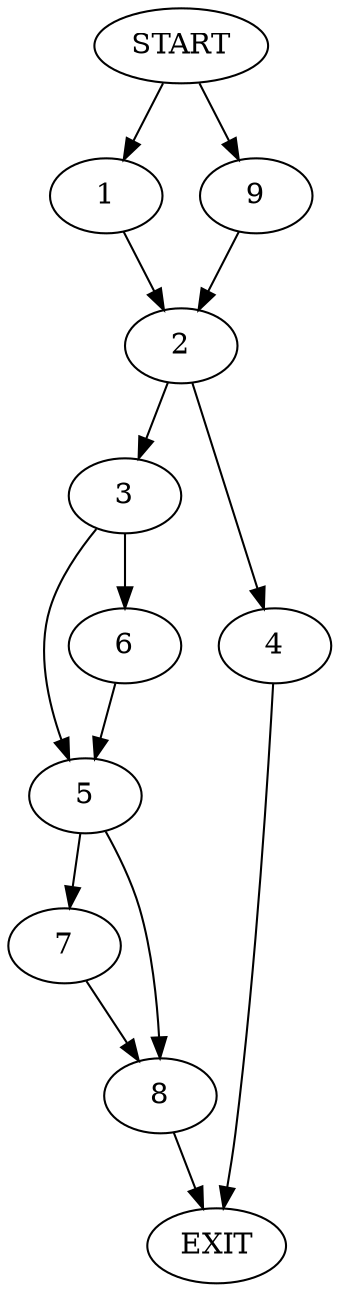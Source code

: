 digraph {
0 [label="START"]
10 [label="EXIT"]
0 -> 1
1 -> 2
2 -> 3
2 -> 4
3 -> 5
3 -> 6
6 -> 5
5 -> 7
5 -> 8
0 -> 9
9 -> 2
4 -> 10
7 -> 8
8 -> 10
}

